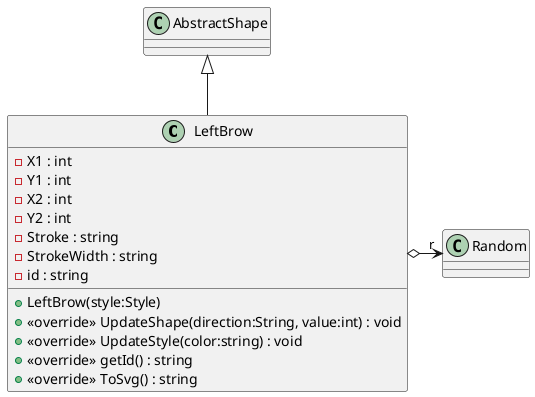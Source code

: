 @startuml
class LeftBrow {
    - X1 : int
    - Y1 : int
    - X2 : int
    - Y2 : int
    - Stroke : string
    - StrokeWidth : string
    - id : string
    + LeftBrow(style:Style)
    + <<override>> UpdateShape(direction:String, value:int) : void
    + <<override>> UpdateStyle(color:string) : void
    + <<override>> getId() : string
    + <<override>> ToSvg() : string
}
AbstractShape <|-- LeftBrow
LeftBrow o-> "r" Random
@enduml
